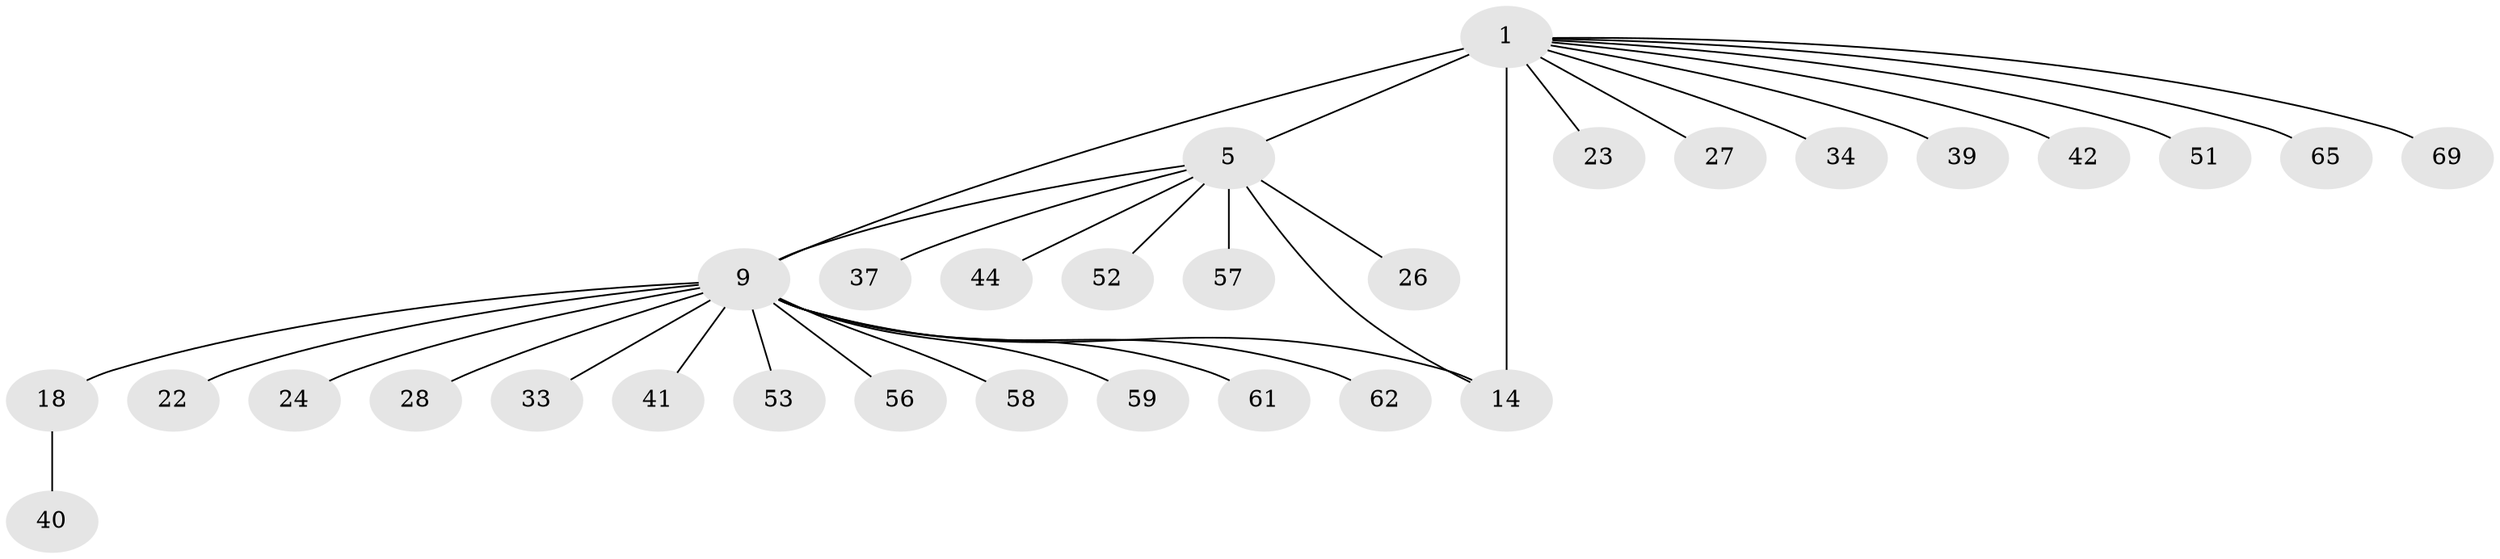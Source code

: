 // original degree distribution, {3: 0.05, 12: 0.0125, 6: 0.0625, 8: 0.025, 4: 0.025, 5: 0.025, 11: 0.0125, 7: 0.025, 10: 0.0125, 9: 0.025, 2: 0.1125, 1: 0.6125}
// Generated by graph-tools (version 1.1) at 2025/19/03/04/25 18:19:40]
// undirected, 30 vertices, 32 edges
graph export_dot {
graph [start="1"]
  node [color=gray90,style=filled];
  1 [super="+3+2"];
  5 [super="+36+6"];
  9 [super="+74+11+10+12+25"];
  14 [super="+15+50"];
  18 [super="+71+20"];
  22;
  23 [super="+43"];
  24 [super="+72"];
  26;
  27;
  28 [super="+45"];
  33;
  34;
  37;
  39;
  40;
  41;
  42;
  44;
  51;
  52;
  53;
  56;
  57;
  58;
  59 [super="+76+63"];
  61;
  62;
  65;
  69;
  1 -- 34;
  1 -- 39;
  1 -- 9 [weight=3];
  1 -- 65;
  1 -- 69;
  1 -- 5 [weight=3];
  1 -- 42;
  1 -- 14 [weight=3];
  1 -- 51;
  1 -- 23;
  1 -- 27;
  5 -- 37;
  5 -- 44;
  5 -- 14;
  5 -- 52;
  5 -- 57;
  5 -- 26;
  5 -- 9 [weight=2];
  9 -- 53;
  9 -- 22;
  9 -- 24;
  9 -- 28;
  9 -- 62;
  9 -- 33;
  9 -- 41;
  9 -- 14 [weight=2];
  9 -- 18 [weight=6];
  9 -- 56;
  9 -- 58;
  9 -- 59;
  9 -- 61;
  18 -- 40;
}
